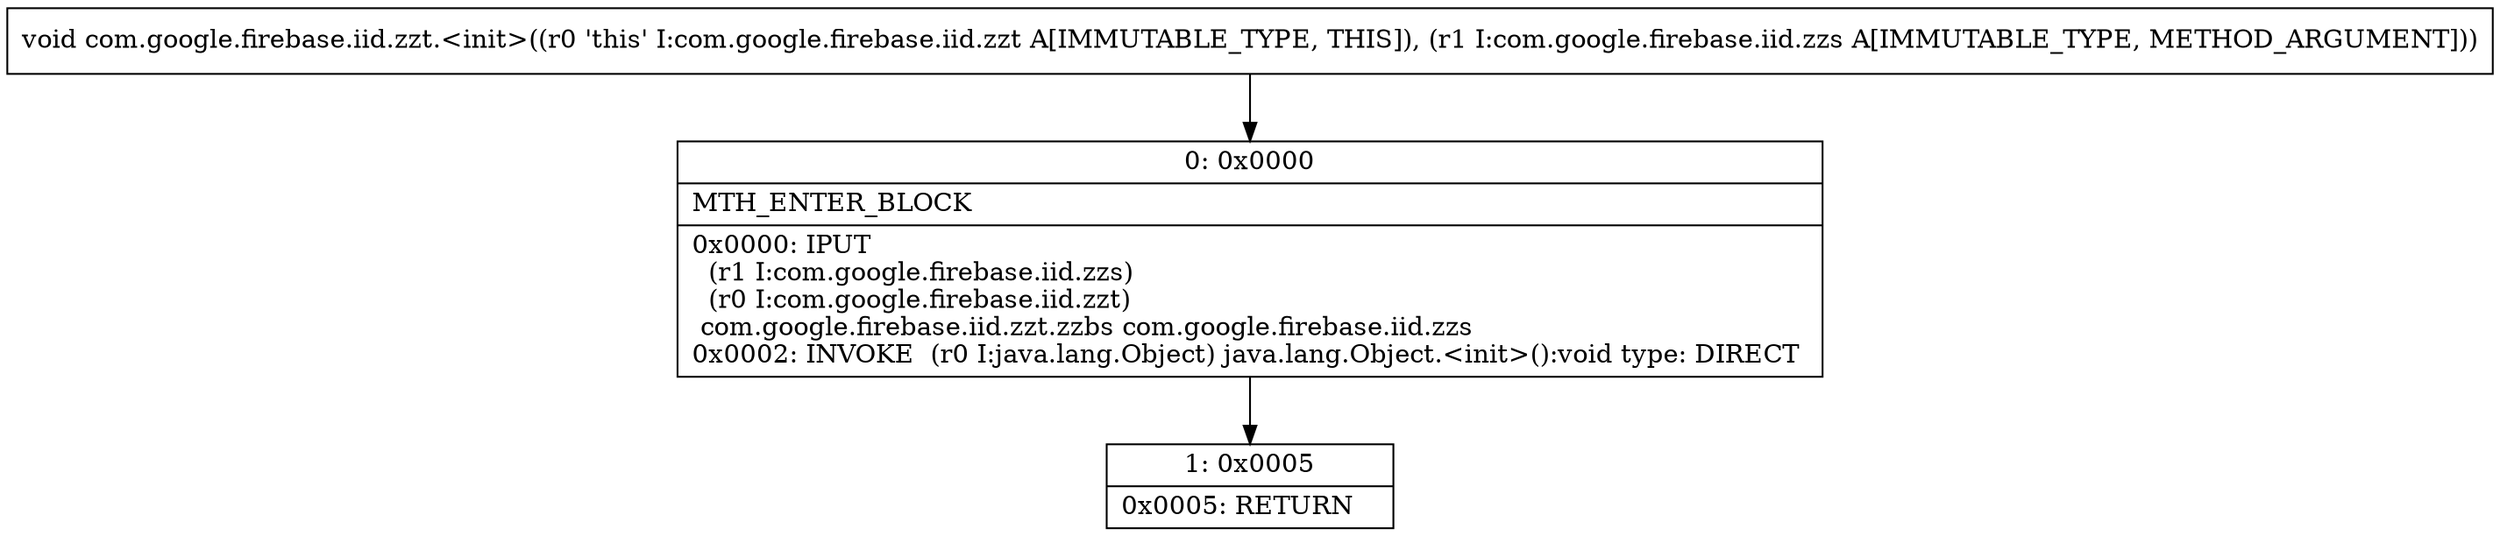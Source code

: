 digraph "CFG forcom.google.firebase.iid.zzt.\<init\>(Lcom\/google\/firebase\/iid\/zzs;)V" {
Node_0 [shape=record,label="{0\:\ 0x0000|MTH_ENTER_BLOCK\l|0x0000: IPUT  \l  (r1 I:com.google.firebase.iid.zzs)\l  (r0 I:com.google.firebase.iid.zzt)\l com.google.firebase.iid.zzt.zzbs com.google.firebase.iid.zzs \l0x0002: INVOKE  (r0 I:java.lang.Object) java.lang.Object.\<init\>():void type: DIRECT \l}"];
Node_1 [shape=record,label="{1\:\ 0x0005|0x0005: RETURN   \l}"];
MethodNode[shape=record,label="{void com.google.firebase.iid.zzt.\<init\>((r0 'this' I:com.google.firebase.iid.zzt A[IMMUTABLE_TYPE, THIS]), (r1 I:com.google.firebase.iid.zzs A[IMMUTABLE_TYPE, METHOD_ARGUMENT])) }"];
MethodNode -> Node_0;
Node_0 -> Node_1;
}

